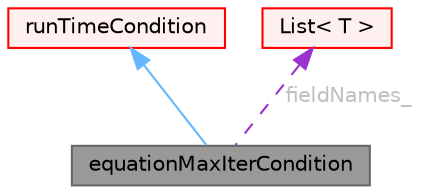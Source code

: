 digraph "equationMaxIterCondition"
{
 // LATEX_PDF_SIZE
  bgcolor="transparent";
  edge [fontname=Helvetica,fontsize=10,labelfontname=Helvetica,labelfontsize=10];
  node [fontname=Helvetica,fontsize=10,shape=box,height=0.2,width=0.4];
  Node1 [id="Node000001",label="equationMaxIterCondition",height=0.2,width=0.4,color="gray40", fillcolor="grey60", style="filled", fontcolor="black",tooltip="Maximum number of equation iterations run time condition."];
  Node2 -> Node1 [id="edge1_Node000001_Node000002",dir="back",color="steelblue1",style="solid",tooltip=" "];
  Node2 [id="Node000002",label="runTimeCondition",height=0.2,width=0.4,color="red", fillcolor="#FFF0F0", style="filled",URL="$classFoam_1_1functionObjects_1_1runTimeControls_1_1runTimeCondition.html",tooltip="Base class for run time conditions."];
  Node42 -> Node1 [id="edge2_Node000001_Node000042",dir="back",color="darkorchid3",style="dashed",tooltip=" ",label=" fieldNames_",fontcolor="grey" ];
  Node42 [id="Node000042",label="List\< T \>",height=0.2,width=0.4,color="red", fillcolor="#FFF0F0", style="filled",URL="$classFoam_1_1List.html",tooltip="A 1D array of objects of type <T>, where the size of the vector is known and used for subscript bound..."];
}
